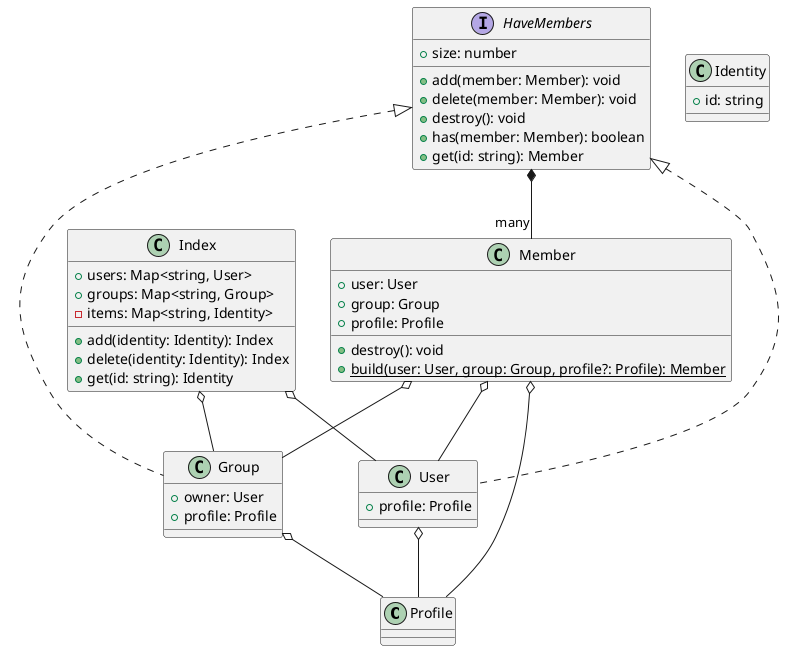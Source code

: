 @startuml
class Profile {
}
class Identity {
    +id: string
}
class User implements HaveMembers {
    +profile: Profile
}
class Member {
    +user: User
    +group: Group
    +profile: Profile
    +destroy(): void
    +{static} build(user: User, group: Group, profile?: Profile): Member
}
interface HaveMembers {
    +size: number
    +add(member: Member): void
    +delete(member: Member): void
    +destroy(): void
    +has(member: Member): boolean
    +get(id: string): Member
}
class Group implements HaveMembers {
    +owner: User
    +profile: Profile
}
class Index {
    +users: Map<string, User>
    +groups: Map<string, Group>
    -items: Map<string, Identity>
    +add(identity: Identity): Index
    +delete(identity: Identity): Index
    +get(id: string): Identity
}

Index o-- User
Index o-- Group
User o-- Profile
Group o-- Profile
Member o-- Profile

Member o-- Group
Member o-- User
HaveMembers *-- "many" Member
@enduml
